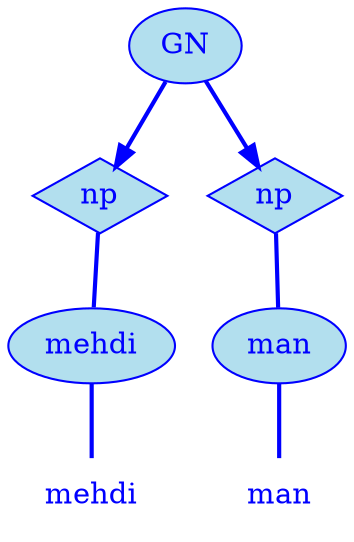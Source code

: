digraph g {
	graph [bb="0,0,162,252"];
	node [label="\N"];
	graph [_draw_="c 5 -white C 5 -white P 4 0 0 0 252 162 252 162 0 ",
		xdotversion="1.2"];
	"mc1s1_t1#token84" [label=mehdi, shape=plaintext, fillcolor=lightblue2, fontcolor=blue, pos="40,18", width="0.81", height="0.50", _ldraw_="F 14.000000 11 -Times-Roman c 4 -blue T 40 13 0 42 5 -mehdi "];
	"mc1s1_W1#wordmc1s1_t1#token" [label=mehdi, shape=ellipse, fillcolor=lightblue2, fontcolor=blue, pos="40,90", width="1.11", height="0.50", color=blue, style=filled, _draw_="S 6 -filled c 4 -blue C 10 -lightblue2 E 40 90 40 18 ", _ldraw_="F 14.000000 11 -Times-Roman c 4 -blue T 40 85 0 42 5 -mehdi "];
	"mc1s1_P13#pos" [label=np, shape=diamond, fillcolor=lightblue2, fontcolor=blue, pos="49,162", width="0.75", height="0.50", color=blue, style=filled, _draw_="S 6 -filled c 4 -blue C 10 -lightblue2 P 4 49 180 22 162 49 144 76 162 ", _ldraw_="F 14.000000 11 -Times-Roman c 4 -blue T 49 157 0 17 2 -np "];
	"mc1s1_t3#token87" [label=man, shape=plaintext, fillcolor=lightblue2, fontcolor=blue, pos="130,18", width="0.75", height="0.50", _ldraw_="F 14.000000 11 -Times-Roman c 4 -blue T 130 13 0 30 3 -man "];
	"mc1s1_W2#wordmc1s1_t3#token" [label=man, shape=ellipse, fillcolor=lightblue2, fontcolor=blue, pos="130,90", width="0.89", height="0.50", color=blue, style=filled, _draw_="S 6 -filled c 4 -blue C 10 -lightblue2 E 130 90 32 18 ", _ldraw_="F 14.000000 11 -Times-Roman c 4 -blue T 130 85 0 30 3 -man "];
	"mc1s1_P38#pos" [label=np, shape=diamond, fillcolor=lightblue2, fontcolor=blue, pos="125,162", width="0.75", height="0.50", color=blue, style=filled, _draw_="S 6 -filled c 4 -blue C 10 -lightblue2 P 4 125 180 98 162 125 144 152 162 ", _ldraw_="F 14.000000 11 -Times-Roman c 4 -blue T 125 157 0 17 2 -np "];
	"mc1s1_chk0#chunk" [label=GN, fillcolor=lightblue2, fontcolor=blue, pos="87,234", width="0.75", height="0.50", color=blue, style=filled, arrowhead=doubleoctagon, _draw_="S 6 -filled c 4 -blue C 10 -lightblue2 E 87 234 27 18 ", _ldraw_="F 14.000000 11 -Times-Roman c 4 -blue T 87 229 0 22 2 -GN "];
	"mc1s1_W1#wordmc1s1_t1#token" -> "mc1s1_t1#token84" [arrowhead=none, color=blue, fontcolor=blue, style=bold, minlen=1, pos="40,72 40,61 40,47 40,36", _draw_="S 4 -bold c 4 -blue B 4 40 72 40 61 40 47 40 36 "];
	"mc1s1_P13#pos" -> "mc1s1_W1#wordmc1s1_t1#token" [arrowhead=none, color=blue, fontcolor=blue, style=bold, minlen=1, pos="47,145 45,134 44,119 42,108", _draw_="S 4 -bold c 4 -blue B 4 47 145 45 134 44 119 42 108 "];
	"mc1s1_W2#wordmc1s1_t3#token" -> "mc1s1_t3#token87" [arrowhead=none, color=blue, fontcolor=blue, style=bold, minlen=1, pos="130,72 130,61 130,47 130,36", _draw_="S 4 -bold c 4 -blue B 4 130 72 130 61 130 47 130 36 "];
	"mc1s1_P38#pos" -> "mc1s1_W2#wordmc1s1_t3#token" [arrowhead=none, color=blue, fontcolor=blue, style=bold, minlen=1, pos="126,145 127,134 128,119 129,108", _draw_="S 4 -bold c 4 -blue B 4 126 145 127 134 128 119 129 108 "];
	"mc1s1_chk0#chunk" -> "mc1s1_P13#pos" [color=blue, fontcolor=blue, style=bold, minlen=1, pos="e,56,176 78,217 73,208 66,195 61,185", shape=normal, _draw_="S 4 -bold c 4 -blue B 4 78 217 73 208 66 195 61 185 ", _hdraw_="S 5 -solid S 15 -setlinewidth(1) c 4 -blue C 4 -blue P 3 64 183 56 176 58 186 "];
	"mc1s1_chk0#chunk" -> "mc1s1_P38#pos" [color=blue, fontcolor=blue, style=bold, minlen=1, pos="e,118,176 96,217 101,208 108,195 113,185", shape=normal, _draw_="S 4 -bold c 4 -blue B 4 96 217 101 208 108 195 113 185 ", _hdraw_="S 5 -solid S 15 -setlinewidth(1) c 4 -blue C 4 -blue P 3 116 186 118 176 110 183 "];
}
